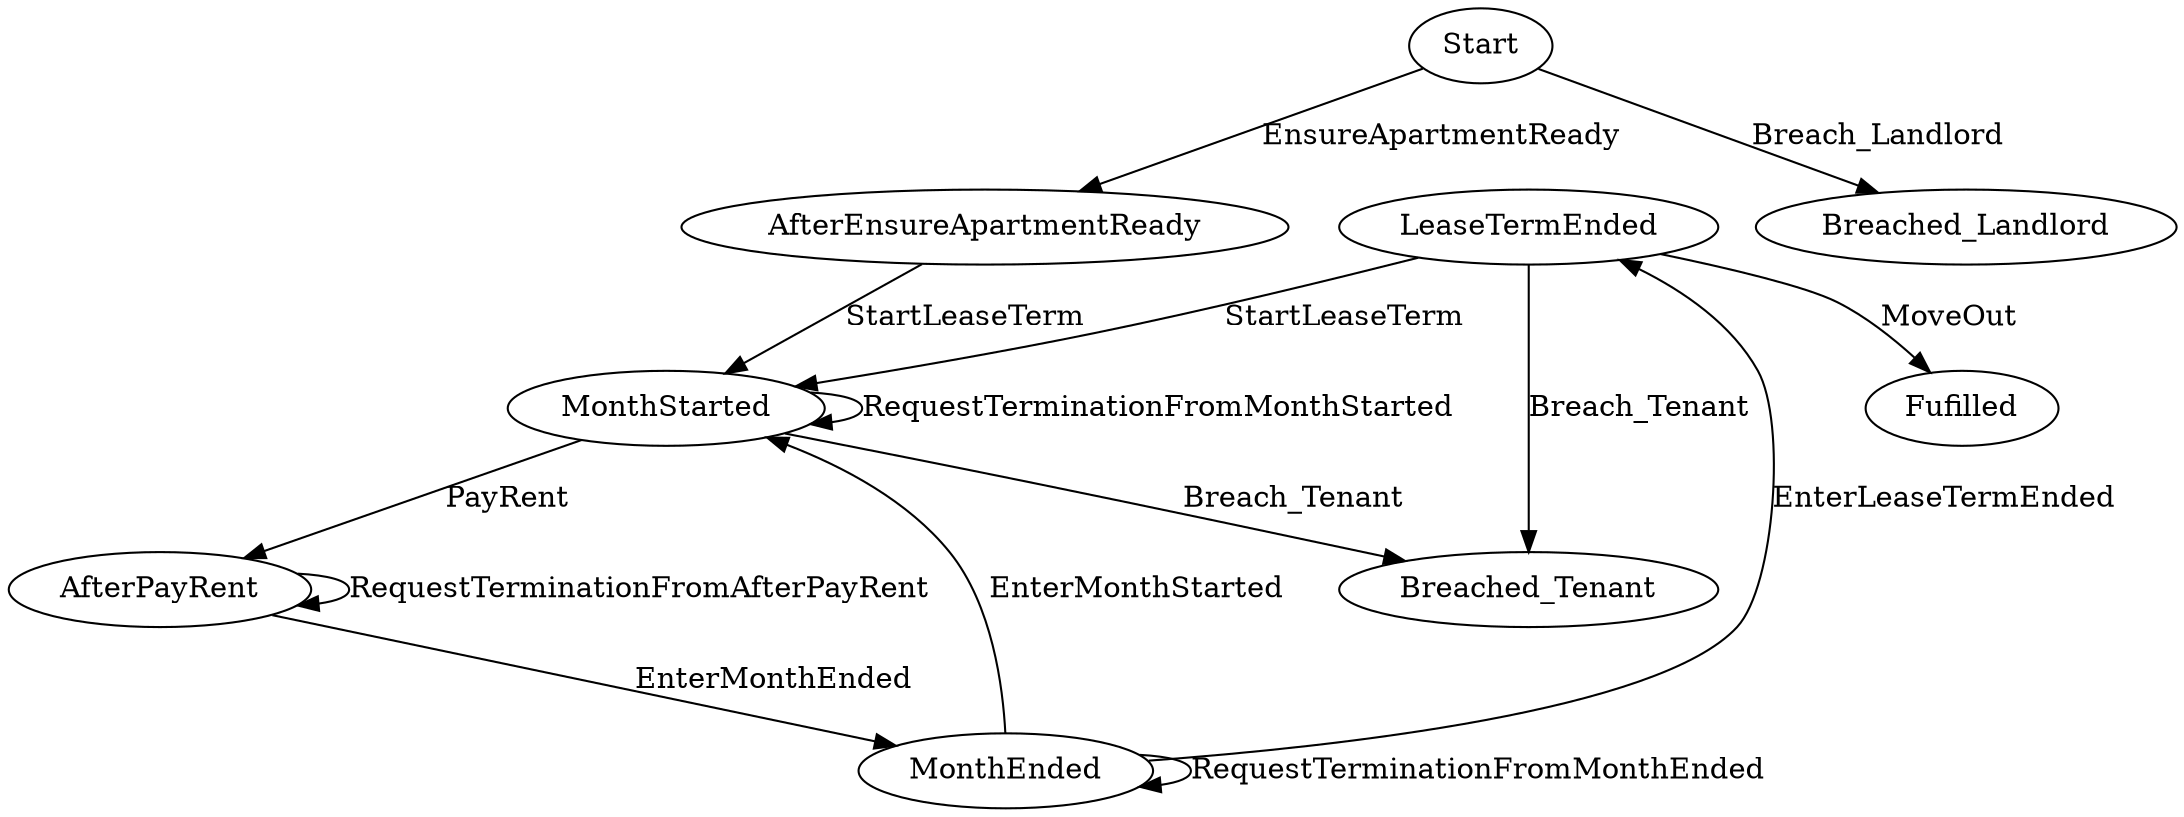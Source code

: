 // THIS IS A GENERATED FILE. DO NOT EDIT.

digraph Lease_Hvitved {    
    Fulfilled[label=Fufilled];
    Start[label=Start];
	AfterEnsureApartmentReady[label=AfterEnsureApartmentReady];
	MonthStarted[label=MonthStarted]
        
    
         
    
    
    
    
    Start -> AfterEnsureApartmentReady [label=EnsureApartmentReady];
	Start -> Breached_Landlord [label=Breach_Landlord];
	AfterEnsureApartmentReady -> MonthStarted [label=StartLeaseTerm];
	MonthStarted -> AfterPayRent [label=PayRent];
	MonthStarted -> Breached_Tenant [label=Breach_Tenant];
	AfterPayRent -> MonthEnded [label=EnterMonthEnded];
	MonthEnded -> LeaseTermEnded [label=EnterLeaseTermEnded];
	MonthEnded -> MonthStarted [label=EnterMonthStarted];
	LeaseTermEnded -> Fulfilled [label=MoveOut];
	LeaseTermEnded -> Breached_Tenant [label=Breach_Tenant];
	LeaseTermEnded -> MonthStarted [label=StartLeaseTerm];
	     
    
    MonthStarted -> MonthStarted [label=RequestTerminationFromMonthStarted];
	AfterPayRent -> AfterPayRent [label=RequestTerminationFromAfterPayRent];
	MonthEnded -> MonthEnded [label=RequestTerminationFromMonthEnded];
	   
}
